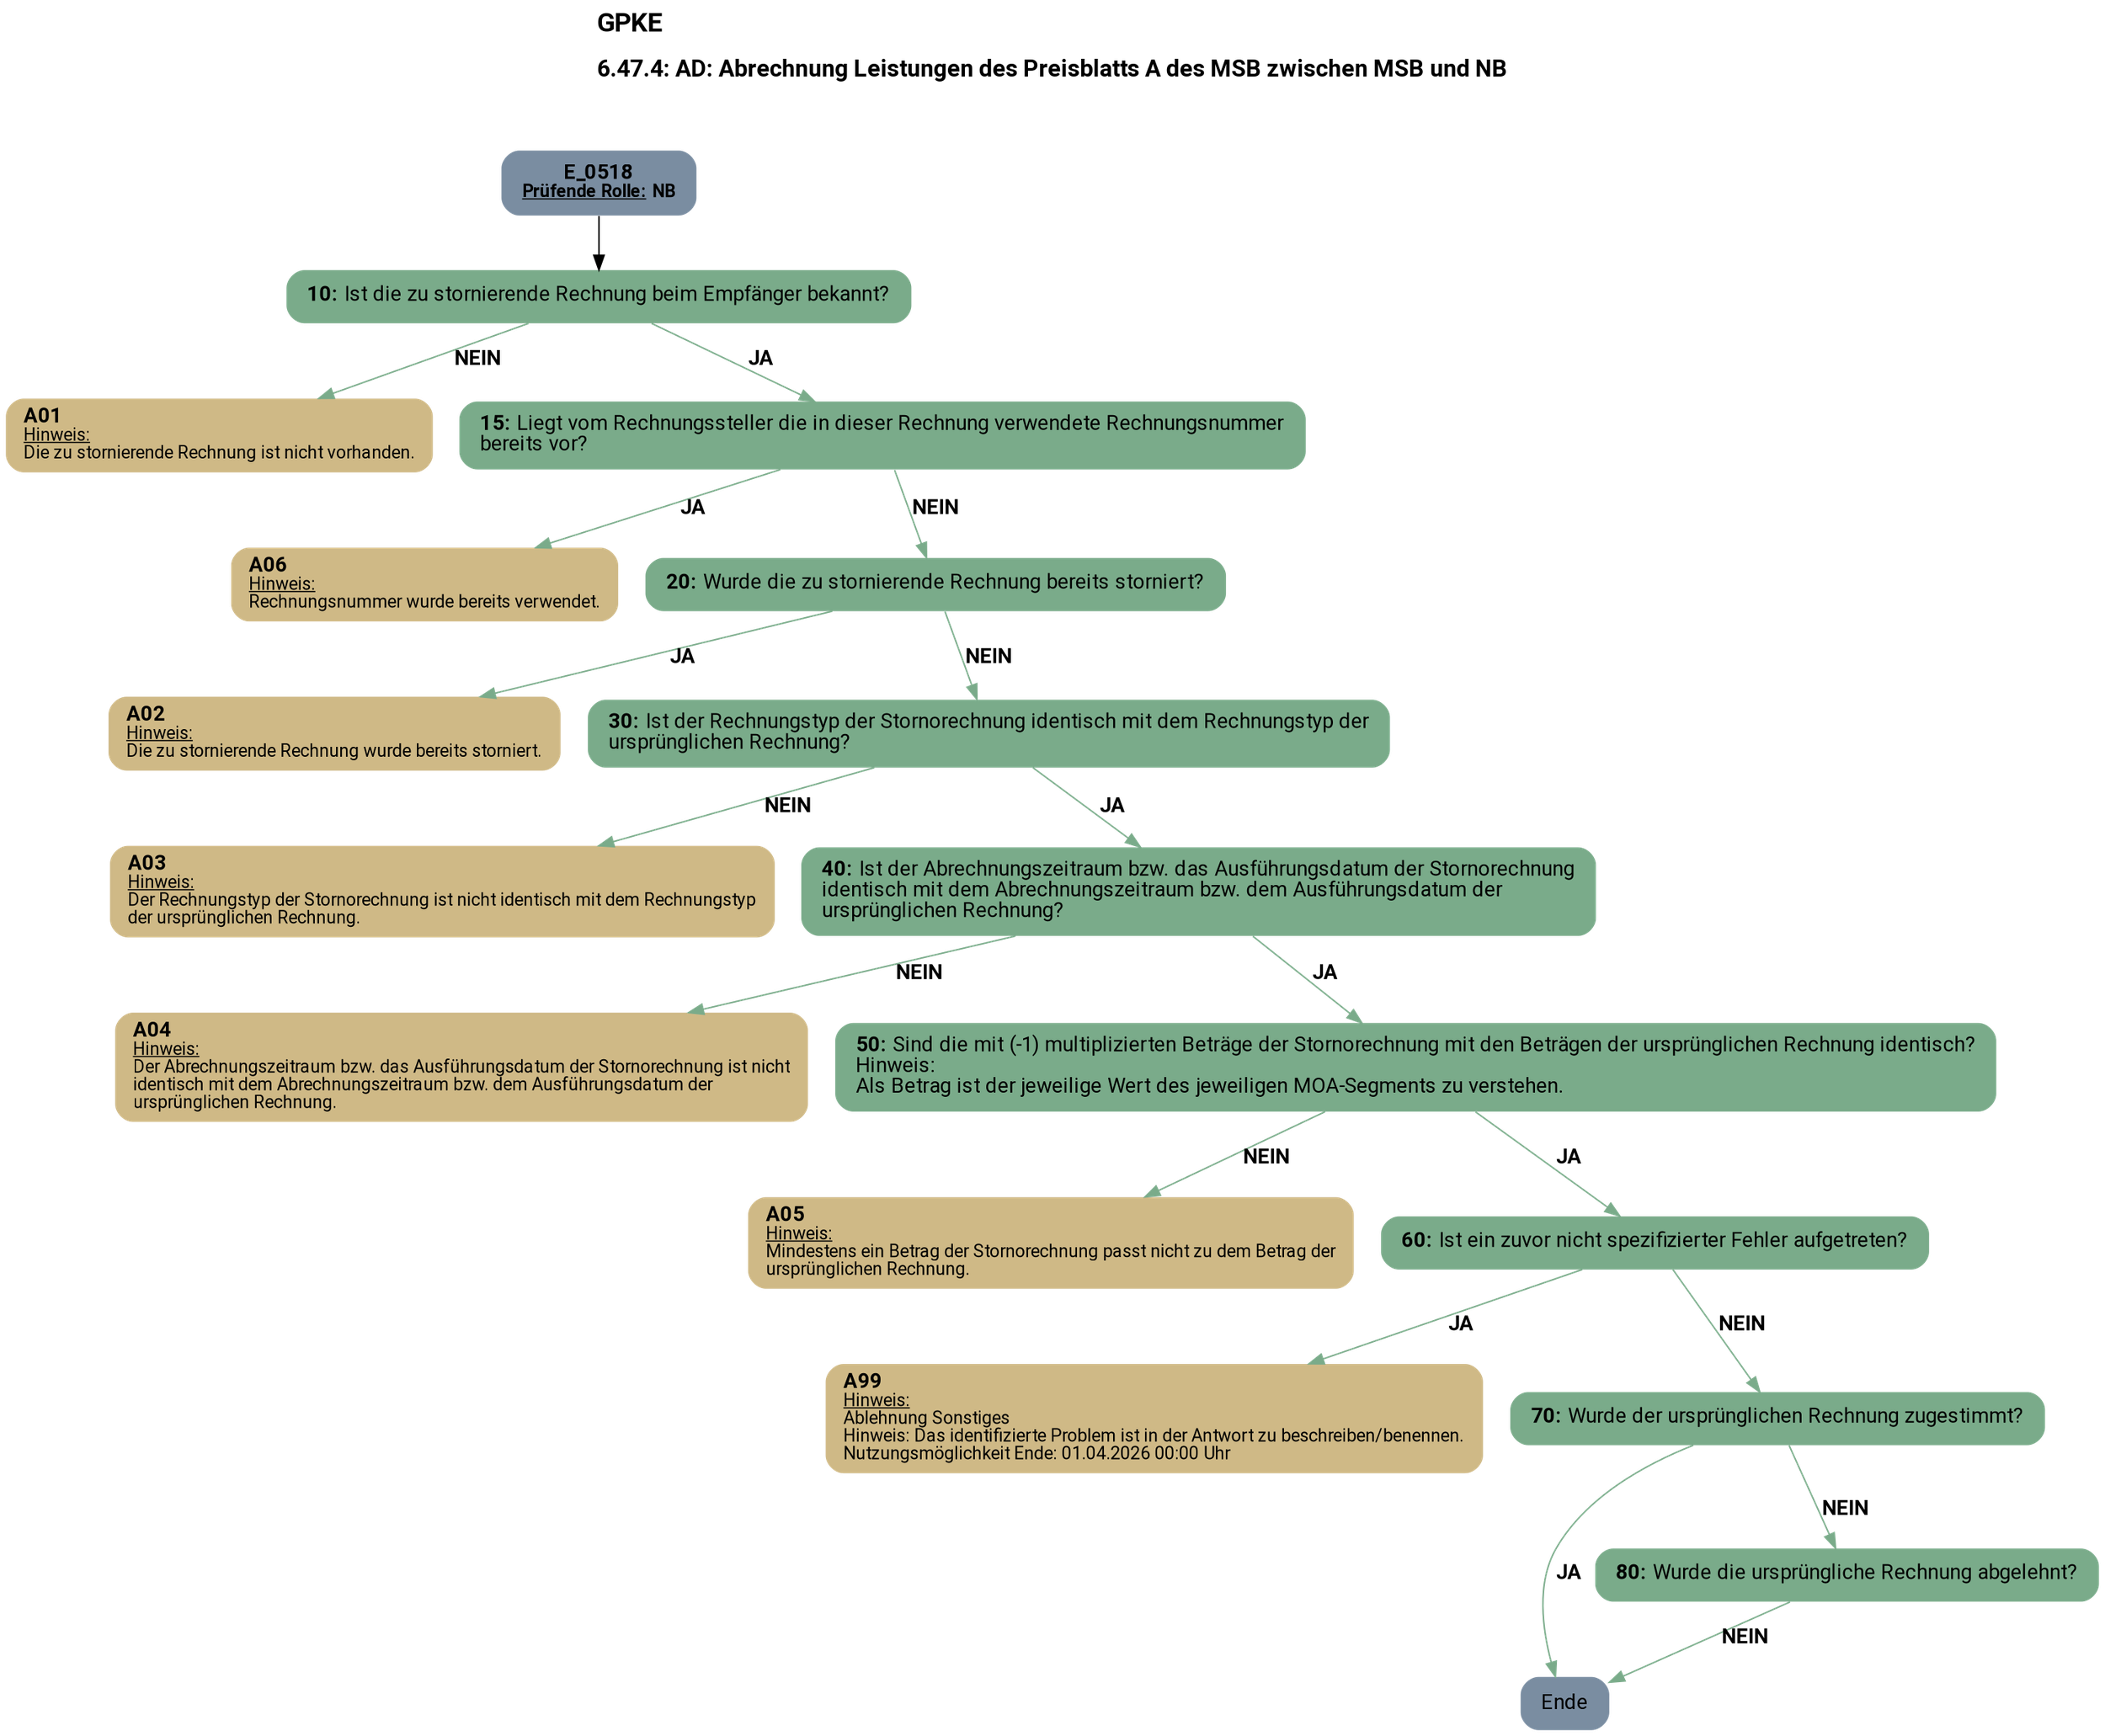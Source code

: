 digraph D {
    labelloc="t";
    label=<<B><FONT POINT-SIZE="18">GPKE</FONT></B><BR align="left"/><BR/><B><FONT POINT-SIZE="16">6.47.4: AD: Abrechnung Leistungen des Preisblatts A des MSB zwischen MSB und NB</FONT></B><BR align="left"/><BR/><BR/><BR/>>;
    ratio="compress";
    concentrate=true;
    pack=true;
    rankdir=TB;
    packmode="array";
    size="20,20";
    "Start" [margin="0.2,0.12", shape=box, style="filled,rounded", penwidth=0.0, fillcolor="#7a8da1", label=<<B>E_0518</B><BR align="center"/><FONT point-size="12"><B><U>Prüfende Rolle:</U> NB</B></FONT><BR align="center"/>>, fontname="Roboto, sans-serif"];
    "10" [margin="0.2,0.12", shape=box, style="filled,rounded", penwidth=0.0, fillcolor="#7aab8a", label=<<B>10: </B>Ist die zu stornierende Rechnung beim Empfänger bekannt?<BR align="left"/>>, fontname="Roboto, sans-serif"];
    "A01" [margin="0.17,0.08", shape=box, style="filled,rounded", penwidth=0.0, fillcolor="#cfb986", label=<<B>A01</B><BR align="left"/><FONT point-size="12"><U>Hinweis:</U><BR align="left"/>Die zu stornierende Rechnung ist nicht vorhanden.<BR align="left"/></FONT>>, fontname="Roboto, sans-serif"];
    "15" [margin="0.2,0.12", shape=box, style="filled,rounded", penwidth=0.0, fillcolor="#7aab8a", label=<<B>15: </B>Liegt vom Rechnungssteller die in dieser Rechnung verwendete Rechnungsnummer<BR align="left"/>bereits vor?<BR align="left"/>>, fontname="Roboto, sans-serif"];
    "A06" [margin="0.17,0.08", shape=box, style="filled,rounded", penwidth=0.0, fillcolor="#cfb986", label=<<B>A06</B><BR align="left"/><FONT point-size="12"><U>Hinweis:</U><BR align="left"/>Rechnungsnummer wurde bereits verwendet.<BR align="left"/></FONT>>, fontname="Roboto, sans-serif"];
    "20" [margin="0.2,0.12", shape=box, style="filled,rounded", penwidth=0.0, fillcolor="#7aab8a", label=<<B>20: </B>Wurde die zu stornierende Rechnung bereits storniert?<BR align="left"/>>, fontname="Roboto, sans-serif"];
    "A02" [margin="0.17,0.08", shape=box, style="filled,rounded", penwidth=0.0, fillcolor="#cfb986", label=<<B>A02</B><BR align="left"/><FONT point-size="12"><U>Hinweis:</U><BR align="left"/>Die zu stornierende Rechnung wurde bereits storniert.<BR align="left"/></FONT>>, fontname="Roboto, sans-serif"];
    "30" [margin="0.2,0.12", shape=box, style="filled,rounded", penwidth=0.0, fillcolor="#7aab8a", label=<<B>30: </B>Ist der Rechnungstyp der Stornorechnung identisch mit dem Rechnungstyp der<BR align="left"/>ursprünglichen Rechnung?<BR align="left"/>>, fontname="Roboto, sans-serif"];
    "A03" [margin="0.17,0.08", shape=box, style="filled,rounded", penwidth=0.0, fillcolor="#cfb986", label=<<B>A03</B><BR align="left"/><FONT point-size="12"><U>Hinweis:</U><BR align="left"/>Der Rechnungstyp der Stornorechnung ist nicht identisch mit dem Rechnungstyp<BR align="left"/>der ursprünglichen Rechnung.<BR align="left"/></FONT>>, fontname="Roboto, sans-serif"];
    "40" [margin="0.2,0.12", shape=box, style="filled,rounded", penwidth=0.0, fillcolor="#7aab8a", label=<<B>40: </B>Ist der Abrechnungszeitraum bzw. das Ausführungsdatum der Stornorechnung<BR align="left"/>identisch mit dem Abrechnungszeitraum bzw. dem Ausführungsdatum der<BR align="left"/>ursprünglichen Rechnung?<BR align="left"/>>, fontname="Roboto, sans-serif"];
    "A04" [margin="0.17,0.08", shape=box, style="filled,rounded", penwidth=0.0, fillcolor="#cfb986", label=<<B>A04</B><BR align="left"/><FONT point-size="12"><U>Hinweis:</U><BR align="left"/>Der Abrechnungszeitraum bzw. das Ausführungsdatum der Stornorechnung ist nicht<BR align="left"/>identisch mit dem Abrechnungszeitraum bzw. dem Ausführungsdatum der<BR align="left"/>ursprünglichen Rechnung.<BR align="left"/></FONT>>, fontname="Roboto, sans-serif"];
    "50" [margin="0.2,0.12", shape=box, style="filled,rounded", penwidth=0.0, fillcolor="#7aab8a", label=<<B>50: </B>Sind die mit (-1) multiplizierten Beträge der Stornorechnung mit den Beträgen der ursprünglichen Rechnung identisch?<BR align="left"/>Hinweis:<BR align="left"/>Als Betrag ist der jeweilige Wert des jeweiligen MOA-Segments zu verstehen.<BR align="left"/>>, fontname="Roboto, sans-serif"];
    "A05" [margin="0.17,0.08", shape=box, style="filled,rounded", penwidth=0.0, fillcolor="#cfb986", label=<<B>A05</B><BR align="left"/><FONT point-size="12"><U>Hinweis:</U><BR align="left"/>Mindestens ein Betrag der Stornorechnung passt nicht zu dem Betrag der<BR align="left"/>ursprünglichen Rechnung.<BR align="left"/></FONT>>, fontname="Roboto, sans-serif"];
    "60" [margin="0.2,0.12", shape=box, style="filled,rounded", penwidth=0.0, fillcolor="#7aab8a", label=<<B>60: </B>Ist ein zuvor nicht spezifizierter Fehler aufgetreten?<BR align="left"/>>, fontname="Roboto, sans-serif"];
    "A99" [margin="0.17,0.08", shape=box, style="filled,rounded", penwidth=0.0, fillcolor="#cfb986", label=<<B>A99</B><BR align="left"/><FONT point-size="12"><U>Hinweis:</U><BR align="left"/>Ablehnung Sonstiges<BR align="left"/>Hinweis: Das identifizierte Problem ist in der Antwort zu beschreiben/benennen.<BR align="left"/>Nutzungsmöglichkeit Ende: 01.04.2026 00:00 Uhr<BR align="left"/></FONT>>, fontname="Roboto, sans-serif"];
    "70" [margin="0.2,0.12", shape=box, style="filled,rounded", penwidth=0.0, fillcolor="#7aab8a", label=<<B>70: </B>Wurde der ursprünglichen Rechnung zugestimmt?<BR align="left"/>>, fontname="Roboto, sans-serif"];
    "Ende" [margin="0.2,0.12", shape=box, style="filled,rounded", penwidth=0.0, fillcolor="#7a8da1", label="Ende", fontname="Roboto, sans-serif"];
    "80" [margin="0.2,0.12", shape=box, style="filled,rounded", penwidth=0.0, fillcolor="#7aab8a", label=<<B>80: </B>Wurde die ursprüngliche Rechnung abgelehnt?<BR align="left"/>>, fontname="Roboto, sans-serif"];

    "Start" -> "10";
    "10" -> "A01" [label=<<B>NEIN</B>>, color="#7aab8a", fontname="Roboto, sans-serif"];
    "10" -> "15" [label=<<B>JA</B>>, color="#7aab8a", fontname="Roboto, sans-serif"];
    "15" -> "A06" [label=<<B>JA</B>>, color="#7aab8a", fontname="Roboto, sans-serif"];
    "15" -> "20" [label=<<B>NEIN</B>>, color="#7aab8a", fontname="Roboto, sans-serif"];
    "20" -> "A02" [label=<<B>JA</B>>, color="#7aab8a", fontname="Roboto, sans-serif"];
    "20" -> "30" [label=<<B>NEIN</B>>, color="#7aab8a", fontname="Roboto, sans-serif"];
    "30" -> "A03" [label=<<B>NEIN</B>>, color="#7aab8a", fontname="Roboto, sans-serif"];
    "30" -> "40" [label=<<B>JA</B>>, color="#7aab8a", fontname="Roboto, sans-serif"];
    "40" -> "A04" [label=<<B>NEIN</B>>, color="#7aab8a", fontname="Roboto, sans-serif"];
    "40" -> "50" [label=<<B>JA</B>>, color="#7aab8a", fontname="Roboto, sans-serif"];
    "50" -> "A05" [label=<<B>NEIN</B>>, color="#7aab8a", fontname="Roboto, sans-serif"];
    "50" -> "60" [label=<<B>JA</B>>, color="#7aab8a", fontname="Roboto, sans-serif"];
    "60" -> "A99" [label=<<B>JA</B>>, color="#7aab8a", fontname="Roboto, sans-serif"];
    "60" -> "70" [label=<<B>NEIN</B>>, color="#7aab8a", fontname="Roboto, sans-serif"];
    "70" -> "Ende" [label=<<B>JA</B>>, color="#7aab8a", fontname="Roboto, sans-serif"];
    "70" -> "80" [label=<<B>NEIN</B>>, color="#7aab8a", fontname="Roboto, sans-serif"];
    "80" -> "Ende" [label=<<B>NEIN</B>>, color="#7aab8a", fontname="Roboto, sans-serif"];

    bgcolor="transparent";
fontname="Roboto, sans-serif";
}